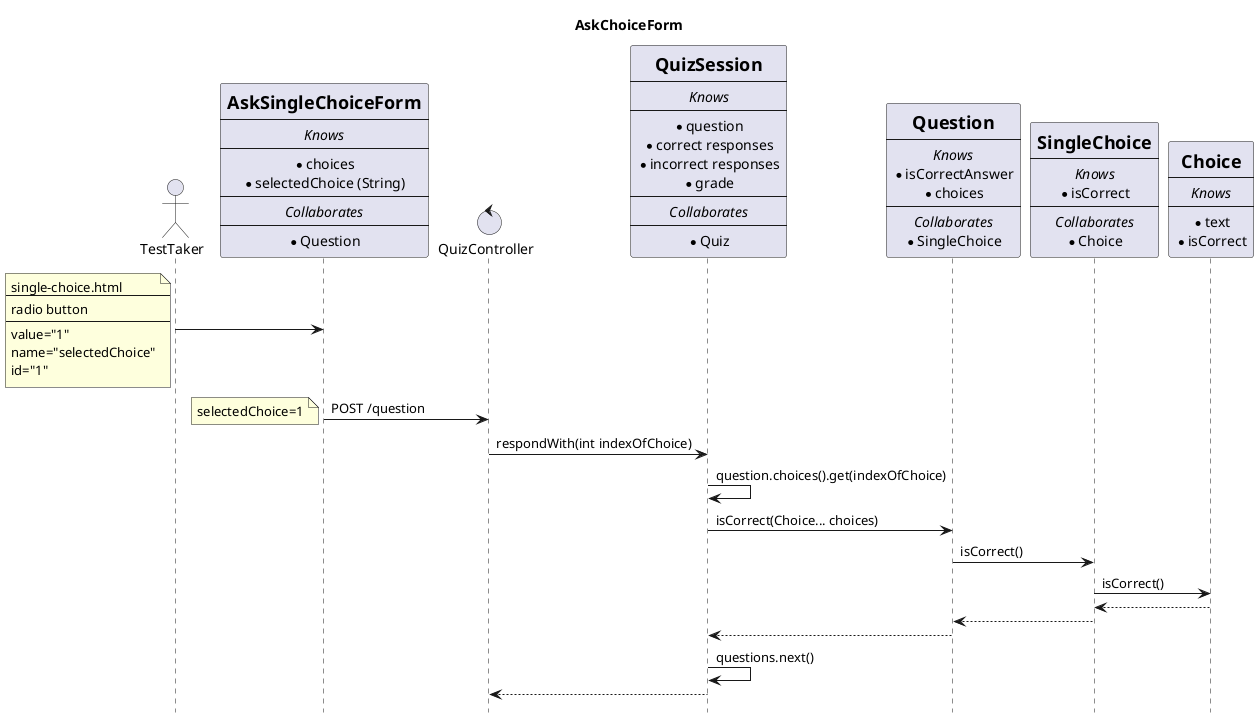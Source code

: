 @startuml
hide footbox

title AskChoiceForm
actor       TestTaker as taker
participant singleForm [
    =AskSingleChoiceForm
    ----
    ====Knows
    ----
    * choices
    * selectedChoice (String)
    ----
    ====Collaborates
    ----
    * Question
]
control     QuizController  as ctrl
participant session [
    =QuizSession
    ----
    ====Knows
    ----
    * question
    * correct responses
    * incorrect responses
    * grade
    ----
    ====Collaborates
    ----
    * Quiz
]

participant question [
    =Question
    ----
    ====Knows
    * isCorrectAnswer
    * choices
    ----
    ====Collaborates
    * SingleChoice
]

participant singlechoice [
    =SingleChoice
    ----
    ====Knows
    * isCorrect
    ----
    ====Collaborates
    * Choice
]

participant choice [
    =Choice
    ----
    ====Knows
    ----
    * text
    * isCorrect
]

taker -> singleForm
note left
single-choice.html
--
radio button
--
value="1"
name="selectedChoice"
id="1"
end note
singleForm -> ctrl : POST /question
note left
selectedChoice=1
end note
ctrl -> session : respondWith(int indexOfChoice)
session -> session : question.choices().get(indexOfChoice)
session -> question : isCorrect(Choice... choices)
question -> singlechoice : isCorrect()
singlechoice -> choice : isCorrect()
singlechoice <-- choice
question <-- singlechoice
session <-- question
session -> session : questions.next()
ctrl <-- session
@enduml